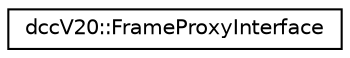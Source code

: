 digraph "类继承关系图"
{
  edge [fontname="Helvetica",fontsize="10",labelfontname="Helvetica",labelfontsize="10"];
  node [fontname="Helvetica",fontsize="10",shape=record];
  rankdir="LR";
  Node0 [label="dccV20::FrameProxyInterface",height=0.2,width=0.4,color="black", fillcolor="white", style="filled",URL="$classdcc_v20_1_1_frame_proxy_interface.html"];
}
